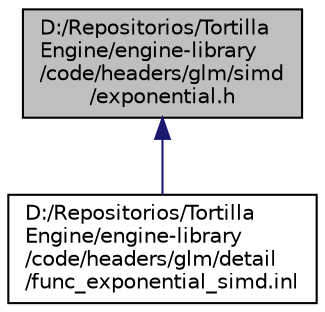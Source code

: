 digraph "D:/Repositorios/TortillaEngine/engine-library/code/headers/glm/simd/exponential.h"
{
 // LATEX_PDF_SIZE
  edge [fontname="Helvetica",fontsize="10",labelfontname="Helvetica",labelfontsize="10"];
  node [fontname="Helvetica",fontsize="10",shape=record];
  Node1 [label="D:/Repositorios/Tortilla\lEngine/engine-library\l/code/headers/glm/simd\l/exponential.h",height=0.2,width=0.4,color="black", fillcolor="grey75", style="filled", fontcolor="black",tooltip=" "];
  Node1 -> Node2 [dir="back",color="midnightblue",fontsize="10",style="solid",fontname="Helvetica"];
  Node2 [label="D:/Repositorios/Tortilla\lEngine/engine-library\l/code/headers/glm/detail\l/func_exponential_simd.inl",height=0.2,width=0.4,color="black", fillcolor="white", style="filled",URL="$func__exponential__simd_8inl.html",tooltip=" "];
}
